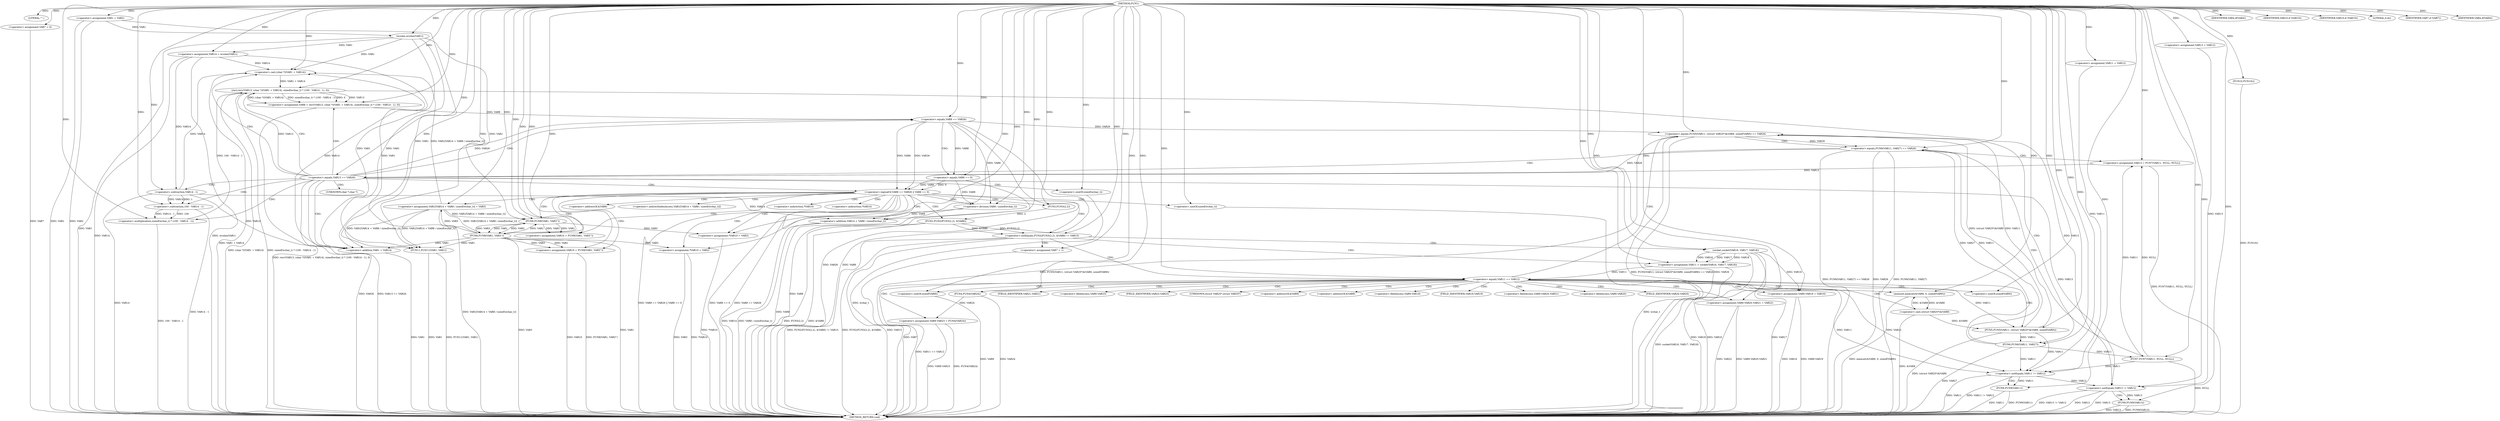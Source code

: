 digraph FUN1 {  
"1000100" [label = "(METHOD,FUN1)" ]
"1000304" [label = "(METHOD_RETURN,void)" ]
"1000103" [label = "(LITERAL,\"\",)" ]
"1000104" [label = "(<operator>.assignment,VAR1 = VAR2)" ]
"1000108" [label = "(IDENTIFIER,VAR4,if(VAR4))" ]
"1000113" [label = "(<operator>.assignment,VAR7 = 0)" ]
"1000120" [label = "(<operator>.assignment,VAR11 = VAR12)" ]
"1000124" [label = "(<operator>.assignment,VAR13 = VAR12)" ]
"1000128" [label = "(<operator>.assignment,VAR14 = wcslen(VAR1))" ]
"1000130" [label = "(wcslen,wcslen(VAR1))" ]
"1000135" [label = "(<operator>.notEquals,FUN2(FUN3(2,2), &VAR6) != VAR15)" ]
"1000136" [label = "(FUN2,FUN2(FUN3(2,2), &VAR6))" ]
"1000137" [label = "(FUN3,FUN3(2,2))" ]
"1000145" [label = "(<operator>.assignment,VAR7 = 1)" ]
"1000148" [label = "(<operator>.assignment,VAR11 = socket(VAR16, VAR17, VAR18))" ]
"1000150" [label = "(socket,socket(VAR16, VAR17, VAR18))" ]
"1000155" [label = "(<operator>.equals,VAR11 == VAR12)" ]
"1000160" [label = "(memset,memset(&VAR9, 0, sizeof(VAR9)))" ]
"1000164" [label = "(<operator>.sizeOf,sizeof(VAR9))" ]
"1000166" [label = "(<operator>.assignment,VAR9.VAR19 = VAR16)" ]
"1000171" [label = "(<operator>.assignment,VAR9.VAR20.VAR21 = VAR22)" ]
"1000178" [label = "(<operator>.assignment,VAR9.VAR23 = FUN4(VAR24))" ]
"1000182" [label = "(FUN4,FUN4(VAR24))" ]
"1000185" [label = "(<operator>.equals,FUN5(VAR11, (struct VAR25*)&VAR9, sizeof(VAR9)) == VAR26)" ]
"1000186" [label = "(FUN5,FUN5(VAR11, (struct VAR25*)&VAR9, sizeof(VAR9)))" ]
"1000188" [label = "(<operator>.cast,(struct VAR25*)&VAR9)" ]
"1000192" [label = "(<operator>.sizeOf,sizeof(VAR9))" ]
"1000198" [label = "(<operator>.equals,FUN6(VAR11, VAR27) == VAR26)" ]
"1000199" [label = "(FUN6,FUN6(VAR11, VAR27))" ]
"1000205" [label = "(<operator>.assignment,VAR13 = FUN7(VAR11, NULL, NULL))" ]
"1000207" [label = "(FUN7,FUN7(VAR11, NULL, NULL))" ]
"1000212" [label = "(<operator>.equals,VAR13 == VAR26)" ]
"1000217" [label = "(<operator>.assignment,VAR8 = recv(VAR13, (char *)(VAR1 + VAR14), sizeof(wchar_t) * (100 - VAR14 - 1), 0))" ]
"1000219" [label = "(recv,recv(VAR13, (char *)(VAR1 + VAR14), sizeof(wchar_t) * (100 - VAR14 - 1), 0))" ]
"1000221" [label = "(<operator>.cast,(char *)(VAR1 + VAR14))" ]
"1000223" [label = "(<operator>.addition,VAR1 + VAR14)" ]
"1000226" [label = "(<operator>.multiplication,sizeof(wchar_t) * (100 - VAR14 - 1))" ]
"1000227" [label = "(<operator>.sizeOf,sizeof(wchar_t))" ]
"1000229" [label = "(<operator>.subtraction,100 - VAR14 - 1)" ]
"1000231" [label = "(<operator>.subtraction,VAR14 - 1)" ]
"1000236" [label = "(<operator>.logicalOr,VAR8 == VAR26 || VAR8 == 0)" ]
"1000237" [label = "(<operator>.equals,VAR8 == VAR26)" ]
"1000240" [label = "(<operator>.equals,VAR8 == 0)" ]
"1000245" [label = "(<operator>.assignment,VAR1[VAR14 + VAR8 / sizeof(wchar_t)] = VAR3)" ]
"1000248" [label = "(<operator>.addition,VAR14 + VAR8 / sizeof(wchar_t))" ]
"1000250" [label = "(<operator>.division,VAR8 / sizeof(wchar_t))" ]
"1000252" [label = "(<operator>.sizeOf,sizeof(wchar_t))" ]
"1000255" [label = "(<operator>.assignment,VAR10 = FUN8(VAR1, VAR3''))" ]
"1000257" [label = "(FUN8,FUN8(VAR1, VAR3''))" ]
"1000261" [label = "(IDENTIFIER,VAR10,if (VAR10))" ]
"1000263" [label = "(<operator>.assignment,*VAR10 = VAR3)" ]
"1000267" [label = "(<operator>.assignment,VAR10 = FUN8(VAR1, VAR3''))" ]
"1000269" [label = "(FUN8,FUN8(VAR1, VAR3''))" ]
"1000273" [label = "(IDENTIFIER,VAR10,if (VAR10))" ]
"1000275" [label = "(<operator>.assignment,*VAR10 = VAR3)" ]
"1000279" [label = "(LITERAL,0,do)" ]
"1000281" [label = "(<operator>.notEquals,VAR11 != VAR12)" ]
"1000285" [label = "(FUN9,FUN9(VAR11))" ]
"1000288" [label = "(<operator>.notEquals,VAR13 != VAR12)" ]
"1000292" [label = "(FUN9,FUN9(VAR13))" ]
"1000295" [label = "(IDENTIFIER,VAR7,if (VAR7))" ]
"1000297" [label = "(FUN10,FUN10())" ]
"1000299" [label = "(IDENTIFIER,VAR4,if(VAR4))" ]
"1000301" [label = "(FUN11,FUN11(VAR1, VAR1))" ]
"1000140" [label = "(<operator>.addressOf,&VAR6)" ]
"1000161" [label = "(<operator>.addressOf,&VAR9)" ]
"1000167" [label = "(<operator>.fieldAccess,VAR9.VAR19)" ]
"1000169" [label = "(FIELD_IDENTIFIER,VAR19,VAR19)" ]
"1000172" [label = "(<operator>.fieldAccess,VAR9.VAR20.VAR21)" ]
"1000173" [label = "(<operator>.fieldAccess,VAR9.VAR20)" ]
"1000175" [label = "(FIELD_IDENTIFIER,VAR20,VAR20)" ]
"1000176" [label = "(FIELD_IDENTIFIER,VAR21,VAR21)" ]
"1000179" [label = "(<operator>.fieldAccess,VAR9.VAR23)" ]
"1000181" [label = "(FIELD_IDENTIFIER,VAR23,VAR23)" ]
"1000189" [label = "(UNKNOWN,struct VAR25*,struct VAR25*)" ]
"1000190" [label = "(<operator>.addressOf,&VAR9)" ]
"1000222" [label = "(UNKNOWN,char *,char *)" ]
"1000246" [label = "(<operator>.indirectIndexAccess,VAR1[VAR14 + VAR8 / sizeof(wchar_t)])" ]
"1000264" [label = "(<operator>.indirection,*VAR10)" ]
"1000276" [label = "(<operator>.indirection,*VAR10)" ]
  "1000185" -> "1000304"  [ label = "DDG: FUN5(VAR11, (struct VAR25*)&VAR9, sizeof(VAR9)) == VAR26"] 
  "1000292" -> "1000304"  [ label = "DDG: VAR13"] 
  "1000301" -> "1000304"  [ label = "DDG: FUN11(VAR1, VAR1)"] 
  "1000275" -> "1000304"  [ label = "DDG: *VAR10"] 
  "1000178" -> "1000304"  [ label = "DDG: FUN4(VAR24)"] 
  "1000186" -> "1000304"  [ label = "DDG: (struct VAR25*)&VAR9"] 
  "1000128" -> "1000304"  [ label = "DDG: wcslen(VAR1)"] 
  "1000285" -> "1000304"  [ label = "DDG: VAR11"] 
  "1000185" -> "1000304"  [ label = "DDG: FUN5(VAR11, (struct VAR25*)&VAR9, sizeof(VAR9))"] 
  "1000171" -> "1000304"  [ label = "DDG: VAR9.VAR20.VAR21"] 
  "1000135" -> "1000304"  [ label = "DDG: VAR15"] 
  "1000219" -> "1000304"  [ label = "DDG: (char *)(VAR1 + VAR14)"] 
  "1000250" -> "1000304"  [ label = "DDG: VAR8"] 
  "1000185" -> "1000304"  [ label = "DDG: VAR26"] 
  "1000199" -> "1000304"  [ label = "DDG: VAR27"] 
  "1000292" -> "1000304"  [ label = "DDG: FUN9(VAR13)"] 
  "1000221" -> "1000304"  [ label = "DDG: VAR1 + VAR14"] 
  "1000236" -> "1000304"  [ label = "DDG: VAR8 == VAR26"] 
  "1000207" -> "1000304"  [ label = "DDG: NULL"] 
  "1000285" -> "1000304"  [ label = "DDG: FUN9(VAR11)"] 
  "1000281" -> "1000304"  [ label = "DDG: VAR11"] 
  "1000236" -> "1000304"  [ label = "DDG: VAR8 == VAR26 || VAR8 == 0"] 
  "1000150" -> "1000304"  [ label = "DDG: VAR16"] 
  "1000237" -> "1000304"  [ label = "DDG: VAR26"] 
  "1000252" -> "1000304"  [ label = "DDG: wchar_t"] 
  "1000288" -> "1000304"  [ label = "DDG: VAR12"] 
  "1000188" -> "1000304"  [ label = "DDG: &VAR9"] 
  "1000178" -> "1000304"  [ label = "DDG: VAR9.VAR23"] 
  "1000301" -> "1000304"  [ label = "DDG: VAR1"] 
  "1000104" -> "1000304"  [ label = "DDG: VAR1"] 
  "1000219" -> "1000304"  [ label = "DDG: sizeof(wchar_t) * (100 - VAR14 - 1)"] 
  "1000217" -> "1000304"  [ label = "DDG: recv(VAR13, (char *)(VAR1 + VAR14), sizeof(wchar_t) * (100 - VAR14 - 1), 0)"] 
  "1000236" -> "1000304"  [ label = "DDG: VAR8 == 0"] 
  "1000160" -> "1000304"  [ label = "DDG: memset(&VAR9, 0, sizeof(VAR9))"] 
  "1000227" -> "1000304"  [ label = "DDG: wchar_t"] 
  "1000212" -> "1000304"  [ label = "DDG: VAR26"] 
  "1000237" -> "1000304"  [ label = "DDG: VAR8"] 
  "1000113" -> "1000304"  [ label = "DDG: VAR7"] 
  "1000136" -> "1000304"  [ label = "DDG: &VAR6"] 
  "1000150" -> "1000304"  [ label = "DDG: VAR17"] 
  "1000267" -> "1000304"  [ label = "DDG: FUN8(VAR1, VAR3'')"] 
  "1000267" -> "1000304"  [ label = "DDG: VAR10"] 
  "1000226" -> "1000304"  [ label = "DDG: 100 - VAR14 - 1"] 
  "1000128" -> "1000304"  [ label = "DDG: VAR14"] 
  "1000155" -> "1000304"  [ label = "DDG: VAR11 == VAR12"] 
  "1000166" -> "1000304"  [ label = "DDG: VAR9.VAR19"] 
  "1000288" -> "1000304"  [ label = "DDG: VAR13"] 
  "1000263" -> "1000304"  [ label = "DDG: *VAR10"] 
  "1000205" -> "1000304"  [ label = "DDG: FUN7(VAR11, NULL, NULL)"] 
  "1000150" -> "1000304"  [ label = "DDG: VAR18"] 
  "1000229" -> "1000304"  [ label = "DDG: VAR14 - 1"] 
  "1000275" -> "1000304"  [ label = "DDG: VAR3"] 
  "1000212" -> "1000304"  [ label = "DDG: VAR13 == VAR26"] 
  "1000297" -> "1000304"  [ label = "DDG: FUN10()"] 
  "1000198" -> "1000304"  [ label = "DDG: FUN6(VAR11, VAR27)"] 
  "1000231" -> "1000304"  [ label = "DDG: VAR14"] 
  "1000135" -> "1000304"  [ label = "DDG: FUN2(FUN3(2,2), &VAR6) != VAR15"] 
  "1000192" -> "1000304"  [ label = "DDG: VAR9"] 
  "1000281" -> "1000304"  [ label = "DDG: VAR11 != VAR12"] 
  "1000135" -> "1000304"  [ label = "DDG: FUN2(FUN3(2,2), &VAR6)"] 
  "1000288" -> "1000304"  [ label = "DDG: VAR13 != VAR12"] 
  "1000171" -> "1000304"  [ label = "DDG: VAR22"] 
  "1000166" -> "1000304"  [ label = "DDG: VAR16"] 
  "1000269" -> "1000304"  [ label = "DDG: VAR1"] 
  "1000148" -> "1000304"  [ label = "DDG: socket(VAR16, VAR17, VAR18)"] 
  "1000248" -> "1000304"  [ label = "DDG: VAR8 / sizeof(wchar_t)"] 
  "1000245" -> "1000304"  [ label = "DDG: VAR1[VAR14 + VAR8 / sizeof(wchar_t)]"] 
  "1000145" -> "1000304"  [ label = "DDG: VAR7"] 
  "1000240" -> "1000304"  [ label = "DDG: VAR8"] 
  "1000269" -> "1000304"  [ label = "DDG: VAR3"] 
  "1000182" -> "1000304"  [ label = "DDG: VAR24"] 
  "1000136" -> "1000304"  [ label = "DDG: FUN3(2,2)"] 
  "1000104" -> "1000304"  [ label = "DDG: VAR2"] 
  "1000248" -> "1000304"  [ label = "DDG: VAR14"] 
  "1000223" -> "1000304"  [ label = "DDG: VAR1"] 
  "1000198" -> "1000304"  [ label = "DDG: FUN6(VAR11, VAR27) == VAR26"] 
  "1000130" -> "1000304"  [ label = "DDG: VAR1"] 
  "1000198" -> "1000304"  [ label = "DDG: VAR26"] 
  "1000100" -> "1000103"  [ label = "DDG: "] 
  "1000100" -> "1000104"  [ label = "DDG: "] 
  "1000100" -> "1000108"  [ label = "DDG: "] 
  "1000100" -> "1000113"  [ label = "DDG: "] 
  "1000100" -> "1000120"  [ label = "DDG: "] 
  "1000100" -> "1000124"  [ label = "DDG: "] 
  "1000130" -> "1000128"  [ label = "DDG: VAR1"] 
  "1000100" -> "1000128"  [ label = "DDG: "] 
  "1000104" -> "1000130"  [ label = "DDG: VAR1"] 
  "1000100" -> "1000130"  [ label = "DDG: "] 
  "1000136" -> "1000135"  [ label = "DDG: FUN3(2,2)"] 
  "1000136" -> "1000135"  [ label = "DDG: &VAR6"] 
  "1000137" -> "1000136"  [ label = "DDG: 2"] 
  "1000100" -> "1000137"  [ label = "DDG: "] 
  "1000100" -> "1000135"  [ label = "DDG: "] 
  "1000100" -> "1000145"  [ label = "DDG: "] 
  "1000150" -> "1000148"  [ label = "DDG: VAR16"] 
  "1000150" -> "1000148"  [ label = "DDG: VAR17"] 
  "1000150" -> "1000148"  [ label = "DDG: VAR18"] 
  "1000100" -> "1000148"  [ label = "DDG: "] 
  "1000100" -> "1000150"  [ label = "DDG: "] 
  "1000148" -> "1000155"  [ label = "DDG: VAR11"] 
  "1000100" -> "1000155"  [ label = "DDG: "] 
  "1000188" -> "1000160"  [ label = "DDG: &VAR9"] 
  "1000100" -> "1000160"  [ label = "DDG: "] 
  "1000100" -> "1000164"  [ label = "DDG: "] 
  "1000150" -> "1000166"  [ label = "DDG: VAR16"] 
  "1000100" -> "1000166"  [ label = "DDG: "] 
  "1000100" -> "1000171"  [ label = "DDG: "] 
  "1000182" -> "1000178"  [ label = "DDG: VAR24"] 
  "1000100" -> "1000182"  [ label = "DDG: "] 
  "1000186" -> "1000185"  [ label = "DDG: VAR11"] 
  "1000186" -> "1000185"  [ label = "DDG: (struct VAR25*)&VAR9"] 
  "1000155" -> "1000186"  [ label = "DDG: VAR11"] 
  "1000100" -> "1000186"  [ label = "DDG: "] 
  "1000188" -> "1000186"  [ label = "DDG: &VAR9"] 
  "1000160" -> "1000188"  [ label = "DDG: &VAR9"] 
  "1000100" -> "1000192"  [ label = "DDG: "] 
  "1000237" -> "1000185"  [ label = "DDG: VAR26"] 
  "1000100" -> "1000185"  [ label = "DDG: "] 
  "1000199" -> "1000198"  [ label = "DDG: VAR11"] 
  "1000199" -> "1000198"  [ label = "DDG: VAR27"] 
  "1000186" -> "1000199"  [ label = "DDG: VAR11"] 
  "1000100" -> "1000199"  [ label = "DDG: "] 
  "1000185" -> "1000198"  [ label = "DDG: VAR26"] 
  "1000100" -> "1000198"  [ label = "DDG: "] 
  "1000207" -> "1000205"  [ label = "DDG: VAR11"] 
  "1000207" -> "1000205"  [ label = "DDG: NULL"] 
  "1000100" -> "1000205"  [ label = "DDG: "] 
  "1000199" -> "1000207"  [ label = "DDG: VAR11"] 
  "1000100" -> "1000207"  [ label = "DDG: "] 
  "1000205" -> "1000212"  [ label = "DDG: VAR13"] 
  "1000100" -> "1000212"  [ label = "DDG: "] 
  "1000198" -> "1000212"  [ label = "DDG: VAR26"] 
  "1000219" -> "1000217"  [ label = "DDG: VAR13"] 
  "1000219" -> "1000217"  [ label = "DDG: (char *)(VAR1 + VAR14)"] 
  "1000219" -> "1000217"  [ label = "DDG: sizeof(wchar_t) * (100 - VAR14 - 1)"] 
  "1000219" -> "1000217"  [ label = "DDG: 0"] 
  "1000100" -> "1000217"  [ label = "DDG: "] 
  "1000212" -> "1000219"  [ label = "DDG: VAR13"] 
  "1000100" -> "1000219"  [ label = "DDG: "] 
  "1000221" -> "1000219"  [ label = "DDG: VAR1 + VAR14"] 
  "1000269" -> "1000221"  [ label = "DDG: VAR1"] 
  "1000245" -> "1000221"  [ label = "DDG: VAR1[VAR14 + VAR8 / sizeof(wchar_t)]"] 
  "1000130" -> "1000221"  [ label = "DDG: VAR1"] 
  "1000100" -> "1000221"  [ label = "DDG: "] 
  "1000128" -> "1000221"  [ label = "DDG: VAR14"] 
  "1000231" -> "1000221"  [ label = "DDG: VAR14"] 
  "1000269" -> "1000223"  [ label = "DDG: VAR1"] 
  "1000245" -> "1000223"  [ label = "DDG: VAR1[VAR14 + VAR8 / sizeof(wchar_t)]"] 
  "1000130" -> "1000223"  [ label = "DDG: VAR1"] 
  "1000100" -> "1000223"  [ label = "DDG: "] 
  "1000128" -> "1000223"  [ label = "DDG: VAR14"] 
  "1000231" -> "1000223"  [ label = "DDG: VAR14"] 
  "1000226" -> "1000219"  [ label = "DDG: 100 - VAR14 - 1"] 
  "1000100" -> "1000226"  [ label = "DDG: "] 
  "1000100" -> "1000227"  [ label = "DDG: "] 
  "1000229" -> "1000226"  [ label = "DDG: 100"] 
  "1000229" -> "1000226"  [ label = "DDG: VAR14 - 1"] 
  "1000100" -> "1000229"  [ label = "DDG: "] 
  "1000231" -> "1000229"  [ label = "DDG: VAR14"] 
  "1000231" -> "1000229"  [ label = "DDG: 1"] 
  "1000100" -> "1000231"  [ label = "DDG: "] 
  "1000128" -> "1000231"  [ label = "DDG: VAR14"] 
  "1000237" -> "1000236"  [ label = "DDG: VAR8"] 
  "1000237" -> "1000236"  [ label = "DDG: VAR26"] 
  "1000217" -> "1000237"  [ label = "DDG: VAR8"] 
  "1000100" -> "1000237"  [ label = "DDG: "] 
  "1000212" -> "1000237"  [ label = "DDG: VAR26"] 
  "1000240" -> "1000236"  [ label = "DDG: VAR8"] 
  "1000240" -> "1000236"  [ label = "DDG: 0"] 
  "1000237" -> "1000240"  [ label = "DDG: VAR8"] 
  "1000100" -> "1000240"  [ label = "DDG: "] 
  "1000269" -> "1000245"  [ label = "DDG: VAR3"] 
  "1000100" -> "1000245"  [ label = "DDG: "] 
  "1000231" -> "1000248"  [ label = "DDG: VAR14"] 
  "1000100" -> "1000248"  [ label = "DDG: "] 
  "1000250" -> "1000248"  [ label = "DDG: VAR8"] 
  "1000237" -> "1000250"  [ label = "DDG: VAR8"] 
  "1000240" -> "1000250"  [ label = "DDG: VAR8"] 
  "1000100" -> "1000250"  [ label = "DDG: "] 
  "1000100" -> "1000252"  [ label = "DDG: "] 
  "1000257" -> "1000255"  [ label = "DDG: VAR1"] 
  "1000257" -> "1000255"  [ label = "DDG: VAR3"] 
  "1000100" -> "1000255"  [ label = "DDG: "] 
  "1000245" -> "1000257"  [ label = "DDG: VAR1[VAR14 + VAR8 / sizeof(wchar_t)]"] 
  "1000100" -> "1000257"  [ label = "DDG: "] 
  "1000269" -> "1000257"  [ label = "DDG: VAR1"] 
  "1000130" -> "1000257"  [ label = "DDG: VAR1"] 
  "1000269" -> "1000257"  [ label = "DDG: VAR3"] 
  "1000100" -> "1000261"  [ label = "DDG: "] 
  "1000257" -> "1000263"  [ label = "DDG: VAR3"] 
  "1000100" -> "1000263"  [ label = "DDG: "] 
  "1000269" -> "1000267"  [ label = "DDG: VAR1"] 
  "1000269" -> "1000267"  [ label = "DDG: VAR3"] 
  "1000100" -> "1000267"  [ label = "DDG: "] 
  "1000257" -> "1000269"  [ label = "DDG: VAR1"] 
  "1000245" -> "1000269"  [ label = "DDG: VAR1[VAR14 + VAR8 / sizeof(wchar_t)]"] 
  "1000100" -> "1000269"  [ label = "DDG: "] 
  "1000257" -> "1000269"  [ label = "DDG: VAR3"] 
  "1000100" -> "1000273"  [ label = "DDG: "] 
  "1000269" -> "1000275"  [ label = "DDG: VAR3"] 
  "1000100" -> "1000275"  [ label = "DDG: "] 
  "1000100" -> "1000279"  [ label = "DDG: "] 
  "1000186" -> "1000281"  [ label = "DDG: VAR11"] 
  "1000199" -> "1000281"  [ label = "DDG: VAR11"] 
  "1000120" -> "1000281"  [ label = "DDG: VAR11"] 
  "1000207" -> "1000281"  [ label = "DDG: VAR11"] 
  "1000155" -> "1000281"  [ label = "DDG: VAR11"] 
  "1000100" -> "1000281"  [ label = "DDG: "] 
  "1000155" -> "1000281"  [ label = "DDG: VAR12"] 
  "1000281" -> "1000285"  [ label = "DDG: VAR11"] 
  "1000100" -> "1000285"  [ label = "DDG: "] 
  "1000124" -> "1000288"  [ label = "DDG: VAR13"] 
  "1000212" -> "1000288"  [ label = "DDG: VAR13"] 
  "1000219" -> "1000288"  [ label = "DDG: VAR13"] 
  "1000100" -> "1000288"  [ label = "DDG: "] 
  "1000281" -> "1000288"  [ label = "DDG: VAR12"] 
  "1000288" -> "1000292"  [ label = "DDG: VAR13"] 
  "1000100" -> "1000292"  [ label = "DDG: "] 
  "1000100" -> "1000295"  [ label = "DDG: "] 
  "1000100" -> "1000297"  [ label = "DDG: "] 
  "1000100" -> "1000299"  [ label = "DDG: "] 
  "1000104" -> "1000301"  [ label = "DDG: VAR1"] 
  "1000269" -> "1000301"  [ label = "DDG: VAR1"] 
  "1000245" -> "1000301"  [ label = "DDG: VAR1[VAR14 + VAR8 / sizeof(wchar_t)]"] 
  "1000130" -> "1000301"  [ label = "DDG: VAR1"] 
  "1000100" -> "1000301"  [ label = "DDG: "] 
  "1000135" -> "1000150"  [ label = "CDG: "] 
  "1000135" -> "1000148"  [ label = "CDG: "] 
  "1000135" -> "1000145"  [ label = "CDG: "] 
  "1000135" -> "1000155"  [ label = "CDG: "] 
  "1000155" -> "1000164"  [ label = "CDG: "] 
  "1000155" -> "1000161"  [ label = "CDG: "] 
  "1000155" -> "1000182"  [ label = "CDG: "] 
  "1000155" -> "1000166"  [ label = "CDG: "] 
  "1000155" -> "1000188"  [ label = "CDG: "] 
  "1000155" -> "1000190"  [ label = "CDG: "] 
  "1000155" -> "1000167"  [ label = "CDG: "] 
  "1000155" -> "1000175"  [ label = "CDG: "] 
  "1000155" -> "1000160"  [ label = "CDG: "] 
  "1000155" -> "1000179"  [ label = "CDG: "] 
  "1000155" -> "1000192"  [ label = "CDG: "] 
  "1000155" -> "1000176"  [ label = "CDG: "] 
  "1000155" -> "1000185"  [ label = "CDG: "] 
  "1000155" -> "1000186"  [ label = "CDG: "] 
  "1000155" -> "1000172"  [ label = "CDG: "] 
  "1000155" -> "1000189"  [ label = "CDG: "] 
  "1000155" -> "1000169"  [ label = "CDG: "] 
  "1000155" -> "1000178"  [ label = "CDG: "] 
  "1000155" -> "1000173"  [ label = "CDG: "] 
  "1000155" -> "1000171"  [ label = "CDG: "] 
  "1000155" -> "1000181"  [ label = "CDG: "] 
  "1000185" -> "1000199"  [ label = "CDG: "] 
  "1000185" -> "1000198"  [ label = "CDG: "] 
  "1000198" -> "1000212"  [ label = "CDG: "] 
  "1000198" -> "1000207"  [ label = "CDG: "] 
  "1000198" -> "1000205"  [ label = "CDG: "] 
  "1000212" -> "1000221"  [ label = "CDG: "] 
  "1000212" -> "1000227"  [ label = "CDG: "] 
  "1000212" -> "1000219"  [ label = "CDG: "] 
  "1000212" -> "1000236"  [ label = "CDG: "] 
  "1000212" -> "1000222"  [ label = "CDG: "] 
  "1000212" -> "1000217"  [ label = "CDG: "] 
  "1000212" -> "1000226"  [ label = "CDG: "] 
  "1000212" -> "1000229"  [ label = "CDG: "] 
  "1000212" -> "1000237"  [ label = "CDG: "] 
  "1000212" -> "1000231"  [ label = "CDG: "] 
  "1000212" -> "1000223"  [ label = "CDG: "] 
  "1000236" -> "1000255"  [ label = "CDG: "] 
  "1000236" -> "1000269"  [ label = "CDG: "] 
  "1000236" -> "1000250"  [ label = "CDG: "] 
  "1000236" -> "1000248"  [ label = "CDG: "] 
  "1000236" -> "1000245"  [ label = "CDG: "] 
  "1000236" -> "1000246"  [ label = "CDG: "] 
  "1000236" -> "1000252"  [ label = "CDG: "] 
  "1000236" -> "1000267"  [ label = "CDG: "] 
  "1000236" -> "1000257"  [ label = "CDG: "] 
  "1000236" -> "1000263"  [ label = "CDG: "] 
  "1000236" -> "1000264"  [ label = "CDG: "] 
  "1000236" -> "1000276"  [ label = "CDG: "] 
  "1000236" -> "1000275"  [ label = "CDG: "] 
  "1000236" -> "1000135"  [ label = "CDG: "] 
  "1000236" -> "1000136"  [ label = "CDG: "] 
  "1000236" -> "1000137"  [ label = "CDG: "] 
  "1000236" -> "1000140"  [ label = "CDG: "] 
  "1000237" -> "1000240"  [ label = "CDG: "] 
  "1000281" -> "1000285"  [ label = "CDG: "] 
  "1000288" -> "1000292"  [ label = "CDG: "] 
}
